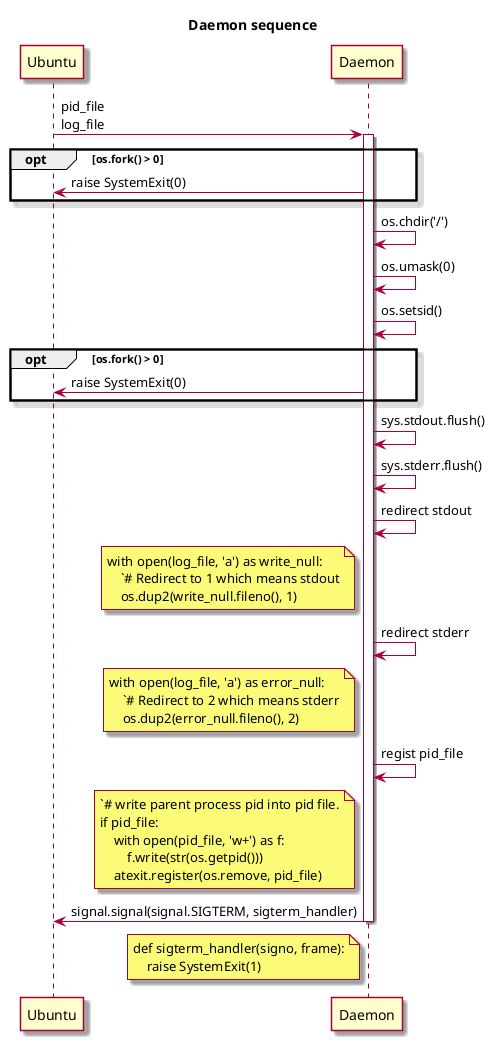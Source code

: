 @startuml run_seq
skin rose
title Daemon sequence
participant Ubuntu
participant Daemon
Ubuntu -> Daemon: pid_file\nlog_file
activate Daemon
opt os.fork() > 0
    Daemon -> Ubuntu: raise SystemExit(0)
end
Daemon -> Daemon: os.chdir('/')
Daemon -> Daemon: os.umask(0)
Daemon -> Daemon: os.setsid()
opt os.fork() > 0
    Daemon -> Ubuntu: raise SystemExit(0)
end
Daemon -> Daemon: sys.stdout.flush()
Daemon -> Daemon: sys.stderr.flush()
Daemon -> Daemon: redirect stdout
note left of Daemon
    with open(log_file, 'a') as write_null:
        `# Redirect to 1 which means stdout
        os.dup2(write_null.fileno(), 1)
end note
Daemon -> Daemon: redirect stderr
note left of Daemon
    with open(log_file, 'a') as error_null:
        `# Redirect to 2 which means stderr
        os.dup2(error_null.fileno(), 2)
end note
Daemon -> Daemon: regist pid_file
note left of Daemon
    `# write parent process pid into pid file.
    if pid_file:
        with open(pid_file, 'w+') as f:
            f.write(str(os.getpid()))
        atexit.register(os.remove, pid_file)
end note
Daemon -> Ubuntu: signal.signal(signal.SIGTERM, sigterm_handler)
note left of Daemon
    def sigterm_handler(signo, frame):
        raise SystemExit(1)
end note
deactivate Daemon
@enduml
